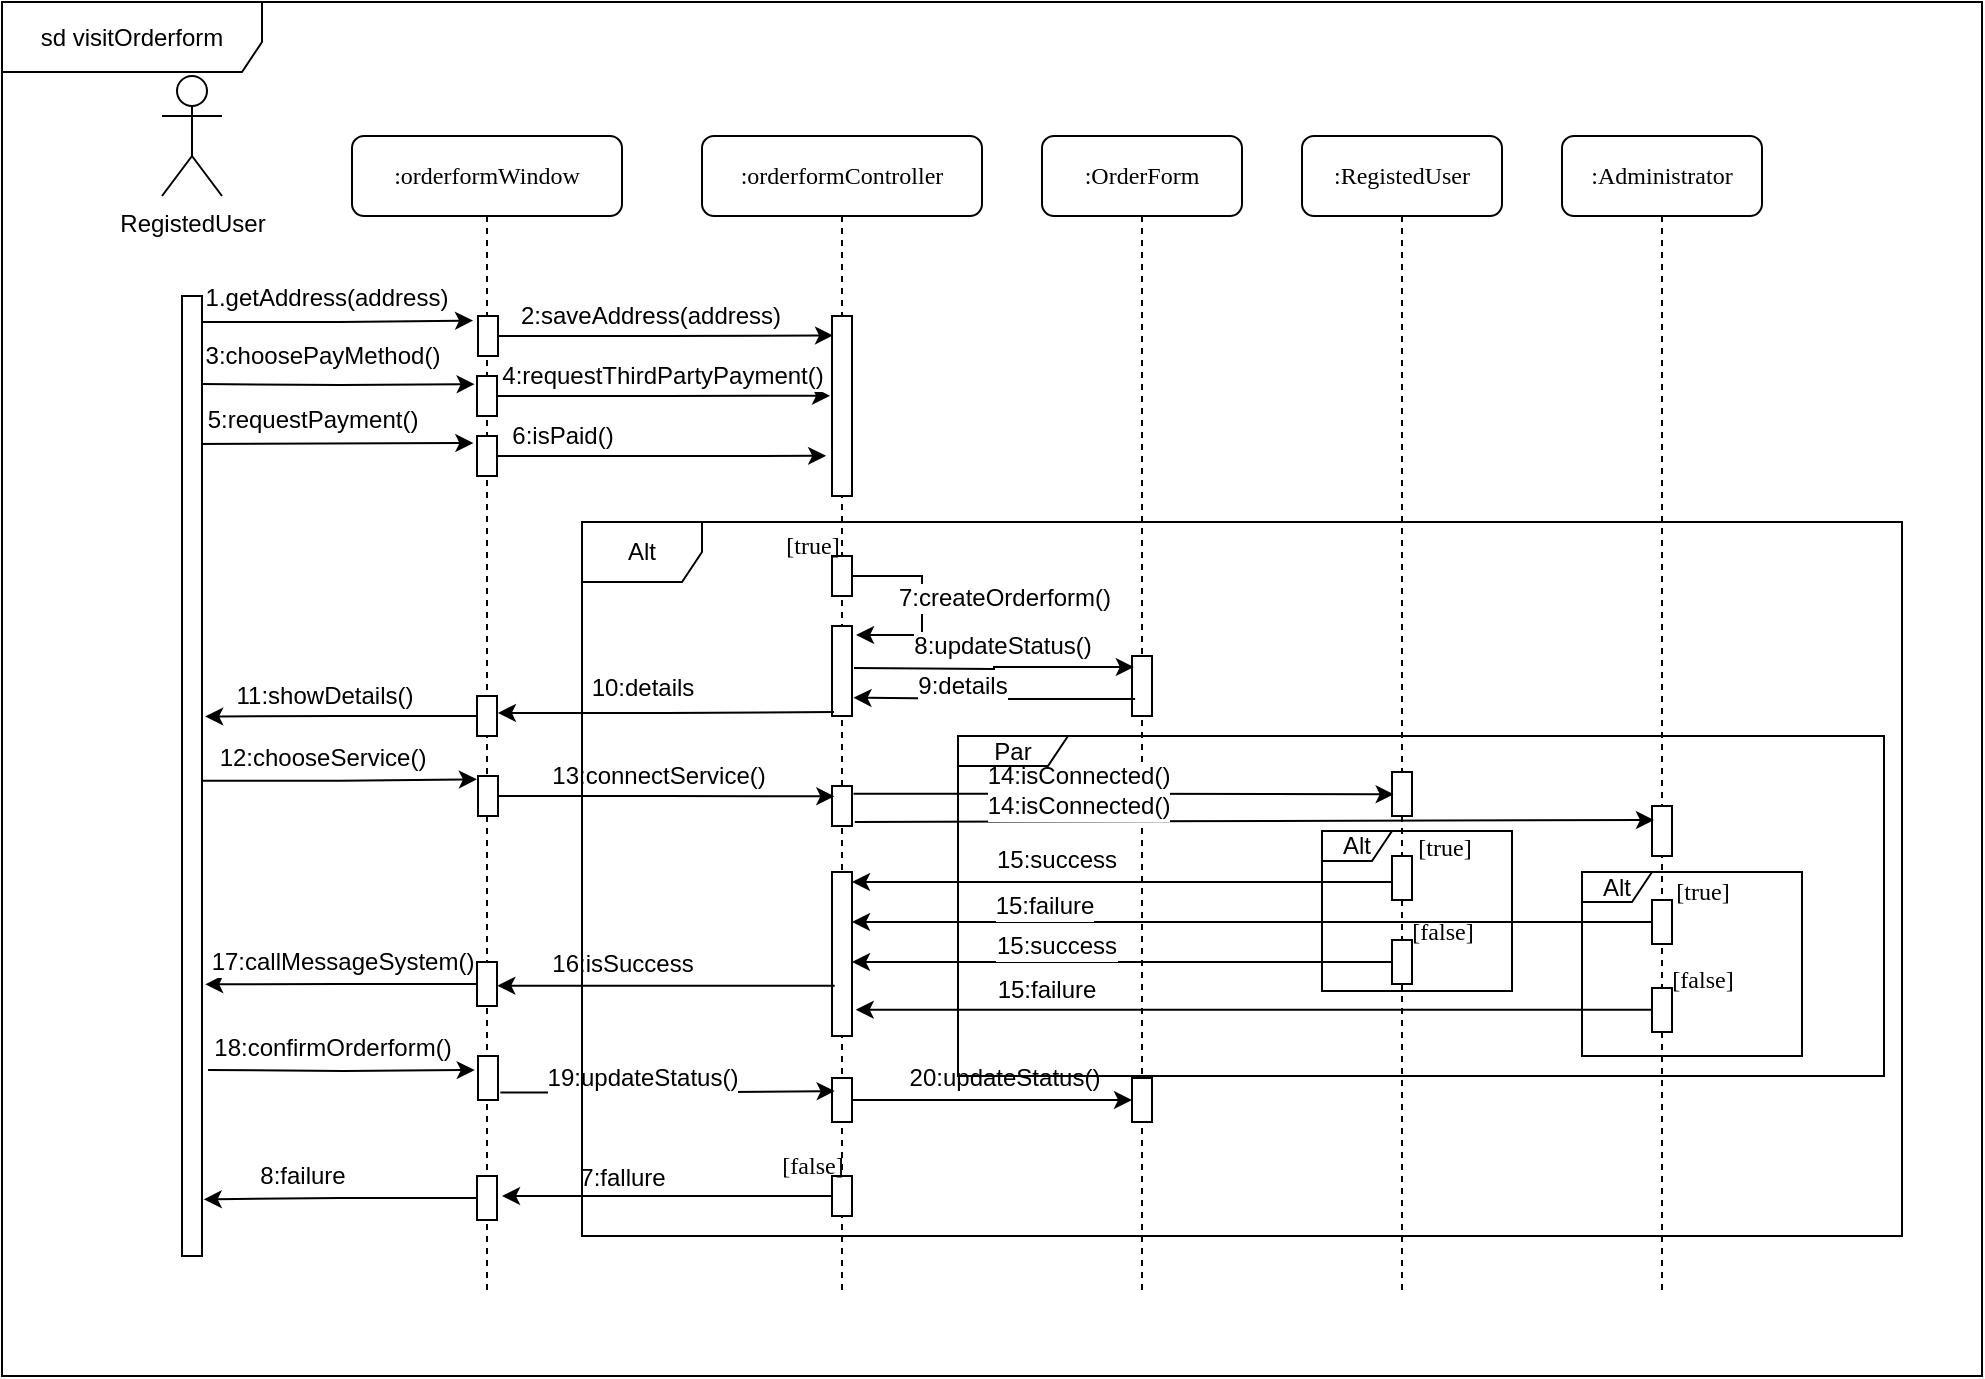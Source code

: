 <mxfile version="10.6.9" type="device"><diagram name="Page-1" id="13e1069c-82ec-6db2-03f1-153e76fe0fe0"><mxGraphModel dx="3443" dy="1243" grid="1" gridSize="10" guides="1" tooltips="1" connect="1" arrows="1" fold="1" page="1" pageScale="1" pageWidth="1100" pageHeight="850" background="#ffffff" math="0" shadow="0"><root><mxCell id="0"/><mxCell id="1" parent="0"/><mxCell id="7baba1c4bc27f4b0-2" value=":orderformController" style="shape=umlLifeline;perimeter=lifelinePerimeter;whiteSpace=wrap;html=1;container=1;collapsible=0;recursiveResize=0;outlineConnect=0;rounded=1;shadow=0;comic=0;labelBackgroundColor=none;strokeColor=#000000;strokeWidth=1;fillColor=#FFFFFF;fontFamily=Verdana;fontSize=12;fontColor=#000000;align=center;" parent="1" vertex="1"><mxGeometry x="250" y="80" width="140" height="580" as="geometry"/></mxCell><mxCell id="7baba1c4bc27f4b0-10" value="" style="html=1;points=[];perimeter=orthogonalPerimeter;rounded=0;shadow=0;comic=0;labelBackgroundColor=none;strokeColor=#000000;strokeWidth=1;fillColor=#FFFFFF;fontFamily=Verdana;fontSize=12;fontColor=#000000;align=center;" parent="7baba1c4bc27f4b0-2" vertex="1"><mxGeometry x="65" y="90" width="10" height="90" as="geometry"/></mxCell><mxCell id="jjI90ZW0BIx-DNlYP1w9-26" value="[true]" style="html=1;points=[];perimeter=orthogonalPerimeter;rounded=0;shadow=0;comic=0;labelBackgroundColor=none;strokeColor=#000000;strokeWidth=1;fillColor=#FFFFFF;fontFamily=Verdana;fontSize=12;fontColor=#000000;align=center;spacingTop=-30;spacingLeft=-30;" vertex="1" parent="7baba1c4bc27f4b0-2"><mxGeometry x="65" y="210" width="10" height="20" as="geometry"/></mxCell><mxCell id="jjI90ZW0BIx-DNlYP1w9-27" value="[false]" style="html=1;points=[];perimeter=orthogonalPerimeter;rounded=0;shadow=0;comic=0;labelBackgroundColor=none;strokeColor=#000000;strokeWidth=1;fillColor=#FFFFFF;fontFamily=Verdana;fontSize=12;fontColor=#000000;align=center;spacingTop=-30;spacingLeft=-30;" vertex="1" parent="7baba1c4bc27f4b0-2"><mxGeometry x="65" y="520" width="10" height="20" as="geometry"/></mxCell><mxCell id="jjI90ZW0BIx-DNlYP1w9-29" value="" style="html=1;points=[];perimeter=orthogonalPerimeter;rounded=0;shadow=0;comic=0;labelBackgroundColor=none;strokeColor=#000000;strokeWidth=1;fillColor=#FFFFFF;fontFamily=Verdana;fontSize=12;fontColor=#000000;align=center;" vertex="1" parent="7baba1c4bc27f4b0-2"><mxGeometry x="65" y="245" width="10" height="45" as="geometry"/></mxCell><mxCell id="jjI90ZW0BIx-DNlYP1w9-37" style="edgeStyle=orthogonalEdgeStyle;rounded=0;orthogonalLoop=1;jettySize=auto;html=1;entryX=1.204;entryY=0.1;entryDx=0;entryDy=0;entryPerimeter=0;" edge="1" parent="7baba1c4bc27f4b0-2" source="jjI90ZW0BIx-DNlYP1w9-26" target="jjI90ZW0BIx-DNlYP1w9-29"><mxGeometry relative="1" as="geometry"><mxPoint x="90" y="250" as="targetPoint"/><Array as="points"><mxPoint x="110" y="220"/><mxPoint x="110" y="250"/></Array></mxGeometry></mxCell><mxCell id="jjI90ZW0BIx-DNlYP1w9-45" value="" style="html=1;points=[];perimeter=orthogonalPerimeter;rounded=0;shadow=0;comic=0;labelBackgroundColor=none;strokeColor=#000000;strokeWidth=1;fillColor=#FFFFFF;fontFamily=Verdana;fontSize=12;fontColor=#000000;align=center;" vertex="1" parent="7baba1c4bc27f4b0-2"><mxGeometry x="65" y="325" width="10" height="20" as="geometry"/></mxCell><mxCell id="jjI90ZW0BIx-DNlYP1w9-58" value="" style="html=1;points=[];perimeter=orthogonalPerimeter;rounded=0;shadow=0;comic=0;labelBackgroundColor=none;strokeColor=#000000;strokeWidth=1;fillColor=#FFFFFF;fontFamily=Verdana;fontSize=12;fontColor=#000000;align=center;" vertex="1" parent="7baba1c4bc27f4b0-2"><mxGeometry x="65" y="368" width="10" height="82" as="geometry"/></mxCell><mxCell id="jjI90ZW0BIx-DNlYP1w9-74" value="" style="html=1;points=[];perimeter=orthogonalPerimeter;rounded=0;shadow=0;comic=0;labelBackgroundColor=none;strokeColor=#000000;strokeWidth=1;fillColor=#FFFFFF;fontFamily=Verdana;fontSize=12;fontColor=#000000;align=center;" vertex="1" parent="7baba1c4bc27f4b0-2"><mxGeometry x="65" y="471" width="10" height="22" as="geometry"/></mxCell><mxCell id="7baba1c4bc27f4b0-3" value=":OrderForm" style="shape=umlLifeline;perimeter=lifelinePerimeter;whiteSpace=wrap;html=1;container=1;collapsible=0;recursiveResize=0;outlineConnect=0;rounded=1;shadow=0;comic=0;labelBackgroundColor=none;strokeColor=#000000;strokeWidth=1;fillColor=#FFFFFF;fontFamily=Verdana;fontSize=12;fontColor=#000000;align=center;" parent="1" vertex="1"><mxGeometry x="420" y="80" width="100" height="580" as="geometry"/></mxCell><mxCell id="7baba1c4bc27f4b0-13" value="" style="html=1;points=[];perimeter=orthogonalPerimeter;rounded=0;shadow=0;comic=0;labelBackgroundColor=none;strokeColor=#000000;strokeWidth=1;fillColor=#FFFFFF;fontFamily=Verdana;fontSize=12;fontColor=#000000;align=center;" parent="7baba1c4bc27f4b0-3" vertex="1"><mxGeometry x="45" y="260" width="10" height="30" as="geometry"/></mxCell><mxCell id="jjI90ZW0BIx-DNlYP1w9-77" value="" style="html=1;points=[];perimeter=orthogonalPerimeter;rounded=0;shadow=0;comic=0;labelBackgroundColor=none;strokeColor=#000000;strokeWidth=1;fillColor=#FFFFFF;fontFamily=Verdana;fontSize=12;fontColor=#000000;align=center;" vertex="1" parent="7baba1c4bc27f4b0-3"><mxGeometry x="45" y="471" width="10" height="22" as="geometry"/></mxCell><mxCell id="7baba1c4bc27f4b0-4" value=":RegistedUser" style="shape=umlLifeline;perimeter=lifelinePerimeter;whiteSpace=wrap;html=1;container=1;collapsible=0;recursiveResize=0;outlineConnect=0;rounded=1;shadow=0;comic=0;labelBackgroundColor=none;strokeColor=#000000;strokeWidth=1;fillColor=#FFFFFF;fontFamily=Verdana;fontSize=12;fontColor=#000000;align=center;" parent="1" vertex="1"><mxGeometry x="550" y="80" width="100" height="580" as="geometry"/></mxCell><mxCell id="jjI90ZW0BIx-DNlYP1w9-53" value="[true]" style="html=1;points=[];perimeter=orthogonalPerimeter;rounded=0;shadow=0;comic=0;labelBackgroundColor=none;strokeColor=#000000;strokeWidth=1;fillColor=#FFFFFF;fontFamily=Verdana;fontSize=12;fontColor=#000000;align=center;spacingTop=-30;spacingLeft=41;" vertex="1" parent="7baba1c4bc27f4b0-4"><mxGeometry x="45" y="360" width="10" height="22" as="geometry"/></mxCell><mxCell id="jjI90ZW0BIx-DNlYP1w9-54" value="[false]" style="html=1;points=[];perimeter=orthogonalPerimeter;rounded=0;shadow=0;comic=0;labelBackgroundColor=none;strokeColor=#000000;strokeWidth=1;fillColor=#FFFFFF;fontFamily=Verdana;fontSize=12;fontColor=#000000;align=center;spacingTop=-30;spacingLeft=40;" vertex="1" parent="7baba1c4bc27f4b0-4"><mxGeometry x="45" y="402" width="10" height="22" as="geometry"/></mxCell><mxCell id="7baba1c4bc27f4b0-5" value=":Administrator" style="shape=umlLifeline;perimeter=lifelinePerimeter;whiteSpace=wrap;html=1;container=1;collapsible=0;recursiveResize=0;outlineConnect=0;rounded=1;shadow=0;comic=0;labelBackgroundColor=none;strokeColor=#000000;strokeWidth=1;fillColor=#FFFFFF;fontFamily=Verdana;fontSize=12;fontColor=#000000;align=center;" parent="1" vertex="1"><mxGeometry x="680" y="80" width="100" height="580" as="geometry"/></mxCell><mxCell id="7baba1c4bc27f4b0-19" value="" style="html=1;points=[];perimeter=orthogonalPerimeter;rounded=0;shadow=0;comic=0;labelBackgroundColor=none;strokeColor=#000000;strokeWidth=1;fillColor=#FFFFFF;fontFamily=Verdana;fontSize=12;fontColor=#000000;align=center;" parent="7baba1c4bc27f4b0-5" vertex="1"><mxGeometry x="45" y="335" width="10" height="25" as="geometry"/></mxCell><mxCell id="jjI90ZW0BIx-DNlYP1w9-56" value="[true]" style="html=1;points=[];perimeter=orthogonalPerimeter;rounded=0;shadow=0;comic=0;labelBackgroundColor=none;strokeColor=#000000;strokeWidth=1;fillColor=#FFFFFF;fontFamily=Verdana;fontSize=12;fontColor=#000000;align=center;spacingTop=-30;spacingLeft=40;" vertex="1" parent="7baba1c4bc27f4b0-5"><mxGeometry x="45" y="382" width="10" height="22" as="geometry"/></mxCell><mxCell id="jjI90ZW0BIx-DNlYP1w9-55" value="[false]" style="html=1;points=[];perimeter=orthogonalPerimeter;rounded=0;shadow=0;comic=0;labelBackgroundColor=none;strokeColor=#000000;strokeWidth=1;fillColor=#FFFFFF;fontFamily=Verdana;fontSize=12;fontColor=#000000;align=center;spacingLeft=40;spacingTop=-30;" vertex="1" parent="7baba1c4bc27f4b0-5"><mxGeometry x="45" y="426" width="10" height="22" as="geometry"/></mxCell><mxCell id="7baba1c4bc27f4b0-8" value=":orderformWindow" style="shape=umlLifeline;perimeter=lifelinePerimeter;whiteSpace=wrap;html=1;container=1;collapsible=0;recursiveResize=0;outlineConnect=0;rounded=1;shadow=0;comic=0;labelBackgroundColor=none;strokeColor=#000000;strokeWidth=1;fillColor=#FFFFFF;fontFamily=Verdana;fontSize=12;fontColor=#000000;align=center;" parent="1" vertex="1"><mxGeometry x="75" y="80" width="135" height="580" as="geometry"/></mxCell><mxCell id="7baba1c4bc27f4b0-9" value="" style="html=1;points=[];perimeter=orthogonalPerimeter;rounded=0;shadow=0;comic=0;labelBackgroundColor=none;strokeColor=#000000;strokeWidth=1;fillColor=#FFFFFF;fontFamily=Verdana;fontSize=12;fontColor=#000000;align=center;" parent="7baba1c4bc27f4b0-8" vertex="1"><mxGeometry x="63" y="90" width="10" height="20" as="geometry"/></mxCell><mxCell id="jjI90ZW0BIx-DNlYP1w9-8" value="" style="html=1;points=[];perimeter=orthogonalPerimeter;rounded=0;shadow=0;comic=0;labelBackgroundColor=none;strokeColor=#000000;strokeWidth=1;fillColor=#FFFFFF;fontFamily=Verdana;fontSize=12;fontColor=#000000;align=center;" vertex="1" parent="7baba1c4bc27f4b0-8"><mxGeometry x="62.5" y="120" width="10" height="20" as="geometry"/></mxCell><mxCell id="jjI90ZW0BIx-DNlYP1w9-11" value="" style="html=1;points=[];perimeter=orthogonalPerimeter;rounded=0;shadow=0;comic=0;labelBackgroundColor=none;strokeColor=#000000;strokeWidth=1;fillColor=#FFFFFF;fontFamily=Verdana;fontSize=12;fontColor=#000000;align=center;" vertex="1" parent="7baba1c4bc27f4b0-8"><mxGeometry x="62.5" y="150" width="10" height="20" as="geometry"/></mxCell><mxCell id="jjI90ZW0BIx-DNlYP1w9-14" value="" style="html=1;points=[];perimeter=orthogonalPerimeter;rounded=0;shadow=0;comic=0;labelBackgroundColor=none;strokeColor=#000000;strokeWidth=1;fillColor=#FFFFFF;fontFamily=Verdana;fontSize=12;fontColor=#000000;align=center;" vertex="1" parent="7baba1c4bc27f4b0-8"><mxGeometry x="63" y="320" width="10" height="20" as="geometry"/></mxCell><mxCell id="jjI90ZW0BIx-DNlYP1w9-28" value="" style="html=1;points=[];perimeter=orthogonalPerimeter;rounded=0;shadow=0;comic=0;labelBackgroundColor=none;strokeColor=#000000;strokeWidth=1;fillColor=#FFFFFF;fontFamily=Verdana;fontSize=12;fontColor=#000000;align=center;" vertex="1" parent="7baba1c4bc27f4b0-8"><mxGeometry x="62.5" y="280" width="10" height="20" as="geometry"/></mxCell><mxCell id="jjI90ZW0BIx-DNlYP1w9-66" value="" style="html=1;points=[];perimeter=orthogonalPerimeter;rounded=0;shadow=0;comic=0;labelBackgroundColor=none;strokeColor=#000000;strokeWidth=1;fillColor=#FFFFFF;fontFamily=Verdana;fontSize=12;fontColor=#000000;align=center;" vertex="1" parent="7baba1c4bc27f4b0-8"><mxGeometry x="62.5" y="413" width="10" height="22" as="geometry"/></mxCell><mxCell id="jjI90ZW0BIx-DNlYP1w9-71" value="" style="html=1;points=[];perimeter=orthogonalPerimeter;rounded=0;shadow=0;comic=0;labelBackgroundColor=none;strokeColor=#000000;strokeWidth=1;fillColor=#FFFFFF;fontFamily=Verdana;fontSize=12;fontColor=#000000;align=center;" vertex="1" parent="7baba1c4bc27f4b0-8"><mxGeometry x="63" y="460" width="10" height="22" as="geometry"/></mxCell><mxCell id="jjI90ZW0BIx-DNlYP1w9-82" value="" style="html=1;points=[];perimeter=orthogonalPerimeter;rounded=0;shadow=0;comic=0;labelBackgroundColor=none;strokeColor=#000000;strokeWidth=1;fillColor=#FFFFFF;fontFamily=Verdana;fontSize=12;fontColor=#000000;align=center;" vertex="1" parent="7baba1c4bc27f4b0-8"><mxGeometry x="62.5" y="520" width="10" height="22" as="geometry"/></mxCell><mxCell id="7baba1c4bc27f4b0-37" value="" style="html=1;points=[];perimeter=orthogonalPerimeter;rounded=0;shadow=0;comic=0;labelBackgroundColor=none;strokeColor=#000000;strokeWidth=1;fillColor=#FFFFFF;fontFamily=Verdana;fontSize=12;fontColor=#000000;align=center;" parent="1" vertex="1"><mxGeometry x="595" y="398" width="10" height="22" as="geometry"/></mxCell><mxCell id="jjI90ZW0BIx-DNlYP1w9-1" value="RegistedUser" style="shape=umlActor;verticalLabelPosition=bottom;labelBackgroundColor=#ffffff;verticalAlign=top;html=1;outlineConnect=0;" vertex="1" parent="1"><mxGeometry x="-20" y="50" width="30" height="60" as="geometry"/></mxCell><mxCell id="jjI90ZW0BIx-DNlYP1w9-4" style="edgeStyle=orthogonalEdgeStyle;rounded=0;orthogonalLoop=1;jettySize=auto;html=1;entryX=-0.248;entryY=0.112;entryDx=0;entryDy=0;entryPerimeter=0;exitX=0.936;exitY=0.027;exitDx=0;exitDy=0;exitPerimeter=0;" edge="1" parent="1" source="jjI90ZW0BIx-DNlYP1w9-3" target="7baba1c4bc27f4b0-9"><mxGeometry relative="1" as="geometry"><mxPoint x="15" y="172" as="sourcePoint"/></mxGeometry></mxCell><mxCell id="jjI90ZW0BIx-DNlYP1w9-7" value="1.getAddress(address)" style="text;html=1;resizable=0;points=[];align=center;verticalAlign=middle;labelBackgroundColor=#ffffff;spacingLeft=1;" vertex="1" connectable="0" parent="jjI90ZW0BIx-DNlYP1w9-4"><mxGeometry x="-0.173" y="3" relative="1" as="geometry"><mxPoint x="5" y="-9" as="offset"/></mxGeometry></mxCell><mxCell id="jjI90ZW0BIx-DNlYP1w9-9" style="edgeStyle=orthogonalEdgeStyle;rounded=0;orthogonalLoop=1;jettySize=auto;html=1;entryX=-0.118;entryY=0.204;entryDx=0;entryDy=0;entryPerimeter=0;" edge="1" parent="1" target="jjI90ZW0BIx-DNlYP1w9-8"><mxGeometry relative="1" as="geometry"><mxPoint y="204" as="sourcePoint"/></mxGeometry></mxCell><mxCell id="jjI90ZW0BIx-DNlYP1w9-10" value="3:choosePayMethod()" style="text;html=1;resizable=0;points=[];align=center;verticalAlign=middle;labelBackgroundColor=#ffffff;spacingLeft=2;" vertex="1" connectable="0" parent="jjI90ZW0BIx-DNlYP1w9-9"><mxGeometry x="0.119" y="2" relative="1" as="geometry"><mxPoint x="-17" y="-12" as="offset"/></mxGeometry></mxCell><mxCell id="jjI90ZW0BIx-DNlYP1w9-12" style="rounded=0;orthogonalLoop=1;jettySize=auto;html=1;entryX=-0.182;entryY=0.176;entryDx=0;entryDy=0;entryPerimeter=0;" edge="1" parent="1" target="jjI90ZW0BIx-DNlYP1w9-11"><mxGeometry relative="1" as="geometry"><mxPoint x="-5" y="234" as="sourcePoint"/></mxGeometry></mxCell><mxCell id="jjI90ZW0BIx-DNlYP1w9-13" value="5:requestPayment()" style="text;html=1;resizable=0;points=[];align=center;verticalAlign=middle;labelBackgroundColor=#ffffff;spacingLeft=-2;spacingTop=3;" vertex="1" connectable="0" parent="jjI90ZW0BIx-DNlYP1w9-12"><mxGeometry x="-0.7" relative="1" as="geometry"><mxPoint x="40" y="-14" as="offset"/></mxGeometry></mxCell><mxCell id="jjI90ZW0BIx-DNlYP1w9-15" style="edgeStyle=orthogonalEdgeStyle;rounded=0;orthogonalLoop=1;jettySize=auto;html=1;entryX=-0.054;entryY=0.084;entryDx=0;entryDy=0;entryPerimeter=0;exitX=0.934;exitY=0.505;exitDx=0;exitDy=0;exitPerimeter=0;" edge="1" parent="1" source="jjI90ZW0BIx-DNlYP1w9-3" target="jjI90ZW0BIx-DNlYP1w9-14"><mxGeometry relative="1" as="geometry"/></mxCell><mxCell id="jjI90ZW0BIx-DNlYP1w9-17" value="12:chooseService()" style="text;html=1;resizable=0;points=[];align=center;verticalAlign=middle;labelBackgroundColor=#ffffff;" vertex="1" connectable="0" parent="jjI90ZW0BIx-DNlYP1w9-15"><mxGeometry x="-0.364" relative="1" as="geometry"><mxPoint x="16" y="-12" as="offset"/></mxGeometry></mxCell><mxCell id="jjI90ZW0BIx-DNlYP1w9-72" style="edgeStyle=orthogonalEdgeStyle;rounded=0;orthogonalLoop=1;jettySize=auto;html=1;entryX=-0.162;entryY=0.318;entryDx=0;entryDy=0;entryPerimeter=0;" edge="1" parent="1" target="jjI90ZW0BIx-DNlYP1w9-71"><mxGeometry relative="1" as="geometry"><mxPoint x="3" y="547" as="sourcePoint"/></mxGeometry></mxCell><mxCell id="jjI90ZW0BIx-DNlYP1w9-73" value="18:confirmOrderform()" style="text;html=1;resizable=0;points=[];align=center;verticalAlign=middle;labelBackgroundColor=#ffffff;spacingTop=12;spacingLeft=-9;" vertex="1" connectable="0" parent="jjI90ZW0BIx-DNlYP1w9-72"><mxGeometry x="0.227" y="3" relative="1" as="geometry"><mxPoint x="-15.5" y="-14" as="offset"/></mxGeometry></mxCell><mxCell id="jjI90ZW0BIx-DNlYP1w9-3" value="" style="html=1;points=[];perimeter=orthogonalPerimeter;rounded=0;shadow=0;comic=0;labelBackgroundColor=none;strokeColor=#000000;strokeWidth=1;fillColor=#FFFFFF;fontFamily=Verdana;fontSize=12;fontColor=#000000;align=center;" vertex="1" parent="1"><mxGeometry x="-10" y="160" width="10" height="480" as="geometry"/></mxCell><mxCell id="jjI90ZW0BIx-DNlYP1w9-18" style="edgeStyle=orthogonalEdgeStyle;rounded=0;orthogonalLoop=1;jettySize=auto;html=1;entryX=0.052;entryY=0.108;entryDx=0;entryDy=0;entryPerimeter=0;" edge="1" parent="1" source="7baba1c4bc27f4b0-9" target="7baba1c4bc27f4b0-10"><mxGeometry relative="1" as="geometry"><mxPoint x="307" y="180" as="targetPoint"/></mxGeometry></mxCell><mxCell id="jjI90ZW0BIx-DNlYP1w9-22" value="2:saveAddress(address)" style="text;html=1;resizable=0;points=[];align=center;verticalAlign=middle;labelBackgroundColor=#ffffff;" vertex="1" connectable="0" parent="jjI90ZW0BIx-DNlYP1w9-18"><mxGeometry x="-0.161" y="2" relative="1" as="geometry"><mxPoint x="5" y="-8" as="offset"/></mxGeometry></mxCell><mxCell id="jjI90ZW0BIx-DNlYP1w9-20" style="edgeStyle=orthogonalEdgeStyle;rounded=0;orthogonalLoop=1;jettySize=auto;html=1;entryX=-0.1;entryY=0.443;entryDx=0;entryDy=0;entryPerimeter=0;" edge="1" parent="1" source="jjI90ZW0BIx-DNlYP1w9-8" target="7baba1c4bc27f4b0-10"><mxGeometry relative="1" as="geometry"><mxPoint x="300" y="210" as="targetPoint"/></mxGeometry></mxCell><mxCell id="jjI90ZW0BIx-DNlYP1w9-23" value="4:requestThirdPartyPayment()" style="text;html=1;resizable=0;points=[];align=center;verticalAlign=middle;labelBackgroundColor=#ffffff;" vertex="1" connectable="0" parent="jjI90ZW0BIx-DNlYP1w9-20"><mxGeometry x="-0.729" y="1" relative="1" as="geometry"><mxPoint x="59.5" y="-9" as="offset"/></mxGeometry></mxCell><mxCell id="jjI90ZW0BIx-DNlYP1w9-21" style="edgeStyle=orthogonalEdgeStyle;rounded=0;orthogonalLoop=1;jettySize=auto;html=1;entryX=-0.292;entryY=0.777;entryDx=0;entryDy=0;entryPerimeter=0;" edge="1" parent="1" source="jjI90ZW0BIx-DNlYP1w9-11" target="7baba1c4bc27f4b0-10"><mxGeometry relative="1" as="geometry"/></mxCell><mxCell id="jjI90ZW0BIx-DNlYP1w9-24" value="6:isPaid()" style="text;html=1;resizable=0;points=[];align=center;verticalAlign=middle;labelBackgroundColor=#ffffff;" vertex="1" connectable="0" parent="jjI90ZW0BIx-DNlYP1w9-21"><mxGeometry x="-0.755" y="1" relative="1" as="geometry"><mxPoint x="12.5" y="-9" as="offset"/></mxGeometry></mxCell><mxCell id="jjI90ZW0BIx-DNlYP1w9-33" style="edgeStyle=orthogonalEdgeStyle;rounded=0;orthogonalLoop=1;jettySize=auto;html=1;entryX=0.092;entryY=0.184;entryDx=0;entryDy=0;entryPerimeter=0;" edge="1" parent="1" target="7baba1c4bc27f4b0-13"><mxGeometry relative="1" as="geometry"><mxPoint x="326" y="346" as="sourcePoint"/></mxGeometry></mxCell><mxCell id="jjI90ZW0BIx-DNlYP1w9-34" value="8:updateStatus()" style="text;html=1;resizable=0;points=[];align=center;verticalAlign=middle;labelBackgroundColor=#ffffff;" vertex="1" connectable="0" parent="jjI90ZW0BIx-DNlYP1w9-33"><mxGeometry x="0.282" y="-2" relative="1" as="geometry"><mxPoint x="-16" y="-13" as="offset"/></mxGeometry></mxCell><mxCell id="jjI90ZW0BIx-DNlYP1w9-35" value="7:createOrderform()" style="text;html=1;resizable=0;points=[];align=center;verticalAlign=middle;labelBackgroundColor=#ffffff;" vertex="1" connectable="0" parent="1"><mxGeometry x="380" y="335" as="geometry"><mxPoint x="21" y="-24" as="offset"/></mxGeometry></mxCell><mxCell id="jjI90ZW0BIx-DNlYP1w9-38" style="edgeStyle=orthogonalEdgeStyle;rounded=0;orthogonalLoop=1;jettySize=auto;html=1;entryX=1.076;entryY=0.797;entryDx=0;entryDy=0;entryPerimeter=0;exitX=0.156;exitY=0.717;exitDx=0;exitDy=0;exitPerimeter=0;" edge="1" parent="1" source="7baba1c4bc27f4b0-13" target="jjI90ZW0BIx-DNlYP1w9-29"><mxGeometry relative="1" as="geometry"/></mxCell><mxCell id="jjI90ZW0BIx-DNlYP1w9-39" value="9:details" style="text;html=1;resizable=0;points=[];align=center;verticalAlign=middle;labelBackgroundColor=#ffffff;" vertex="1" connectable="0" parent="jjI90ZW0BIx-DNlYP1w9-38"><mxGeometry x="-0.222" y="2" relative="1" as="geometry"><mxPoint x="-32" y="-9" as="offset"/></mxGeometry></mxCell><mxCell id="jjI90ZW0BIx-DNlYP1w9-40" style="edgeStyle=orthogonalEdgeStyle;rounded=0;orthogonalLoop=1;jettySize=auto;html=1;entryX=1.048;entryY=0.422;entryDx=0;entryDy=0;entryPerimeter=0;" edge="1" parent="1" target="jjI90ZW0BIx-DNlYP1w9-28"><mxGeometry relative="1" as="geometry"><mxPoint x="316" y="368" as="sourcePoint"/></mxGeometry></mxCell><mxCell id="jjI90ZW0BIx-DNlYP1w9-41" value="10:details" style="text;html=1;resizable=0;points=[];align=center;verticalAlign=middle;labelBackgroundColor=#ffffff;" vertex="1" connectable="0" parent="jjI90ZW0BIx-DNlYP1w9-40"><mxGeometry x="0.143" y="1" relative="1" as="geometry"><mxPoint y="-14" as="offset"/></mxGeometry></mxCell><mxCell id="jjI90ZW0BIx-DNlYP1w9-42" style="edgeStyle=orthogonalEdgeStyle;rounded=0;orthogonalLoop=1;jettySize=auto;html=1;entryX=1.16;entryY=0.438;entryDx=0;entryDy=0;entryPerimeter=0;" edge="1" parent="1" source="jjI90ZW0BIx-DNlYP1w9-28" target="jjI90ZW0BIx-DNlYP1w9-3"><mxGeometry relative="1" as="geometry"/></mxCell><mxCell id="jjI90ZW0BIx-DNlYP1w9-43" value="11:showDetails()" style="text;html=1;resizable=0;points=[];align=center;verticalAlign=middle;labelBackgroundColor=#ffffff;" vertex="1" connectable="0" parent="jjI90ZW0BIx-DNlYP1w9-42"><mxGeometry x="0.273" y="-2" relative="1" as="geometry"><mxPoint x="9.5" y="-8" as="offset"/></mxGeometry></mxCell><mxCell id="jjI90ZW0BIx-DNlYP1w9-46" style="edgeStyle=orthogonalEdgeStyle;rounded=0;orthogonalLoop=1;jettySize=auto;html=1;entryX=0.116;entryY=0.258;entryDx=0;entryDy=0;entryPerimeter=0;" edge="1" parent="1" source="jjI90ZW0BIx-DNlYP1w9-14" target="jjI90ZW0BIx-DNlYP1w9-45"><mxGeometry relative="1" as="geometry"><mxPoint x="310" y="410" as="targetPoint"/></mxGeometry></mxCell><mxCell id="jjI90ZW0BIx-DNlYP1w9-47" value="13:connectService()" style="text;html=1;resizable=0;points=[];align=center;verticalAlign=middle;labelBackgroundColor=#ffffff;" vertex="1" connectable="0" parent="jjI90ZW0BIx-DNlYP1w9-46"><mxGeometry x="0.324" y="3" relative="1" as="geometry"><mxPoint x="-32" y="-7" as="offset"/></mxGeometry></mxCell><mxCell id="jjI90ZW0BIx-DNlYP1w9-48" style="edgeStyle=orthogonalEdgeStyle;rounded=0;orthogonalLoop=1;jettySize=auto;html=1;exitX=1.076;exitY=0.194;exitDx=0;exitDy=0;exitPerimeter=0;entryX=0.084;entryY=0.506;entryDx=0;entryDy=0;entryPerimeter=0;" edge="1" parent="1" source="jjI90ZW0BIx-DNlYP1w9-45" target="7baba1c4bc27f4b0-37"><mxGeometry relative="1" as="geometry"><mxPoint x="596" y="415" as="targetPoint"/></mxGeometry></mxCell><mxCell id="jjI90ZW0BIx-DNlYP1w9-51" value="14:isConnected()" style="text;html=1;resizable=0;points=[];align=center;verticalAlign=middle;labelBackgroundColor=#ffffff;spacingLeft=-4;" vertex="1" connectable="0" parent="jjI90ZW0BIx-DNlYP1w9-48"><mxGeometry x="0.289" y="-1" relative="1" as="geometry"><mxPoint x="-60" y="-10" as="offset"/></mxGeometry></mxCell><mxCell id="jjI90ZW0BIx-DNlYP1w9-49" style="rounded=0;orthogonalLoop=1;jettySize=auto;html=1;exitX=1.14;exitY=0.898;exitDx=0;exitDy=0;exitPerimeter=0;" edge="1" parent="1" source="jjI90ZW0BIx-DNlYP1w9-45"><mxGeometry relative="1" as="geometry"><mxPoint x="726" y="422" as="targetPoint"/></mxGeometry></mxCell><mxCell id="jjI90ZW0BIx-DNlYP1w9-52" value="14:isConnected()&lt;br&gt;" style="text;html=1;resizable=0;points=[];align=center;verticalAlign=middle;labelBackgroundColor=#ffffff;" vertex="1" connectable="0" parent="jjI90ZW0BIx-DNlYP1w9-49"><mxGeometry x="0.641" relative="1" as="geometry"><mxPoint x="-216.5" y="-7" as="offset"/></mxGeometry></mxCell><mxCell id="jjI90ZW0BIx-DNlYP1w9-57" style="rounded=0;orthogonalLoop=1;jettySize=auto;html=1;" edge="1" parent="1" source="jjI90ZW0BIx-DNlYP1w9-53"><mxGeometry relative="1" as="geometry"><mxPoint x="325" y="453" as="targetPoint"/></mxGeometry></mxCell><mxCell id="jjI90ZW0BIx-DNlYP1w9-62" value="15:success" style="text;html=1;resizable=0;points=[];align=center;verticalAlign=middle;labelBackgroundColor=#ffffff;spacingLeft=-5;spacingTop=3;" vertex="1" connectable="0" parent="jjI90ZW0BIx-DNlYP1w9-57"><mxGeometry x="0.12" y="-1" relative="1" as="geometry"><mxPoint x="-14.5" y="-11.5" as="offset"/></mxGeometry></mxCell><mxCell id="jjI90ZW0BIx-DNlYP1w9-59" style="edgeStyle=orthogonalEdgeStyle;rounded=0;orthogonalLoop=1;jettySize=auto;html=1;" edge="1" parent="1" source="jjI90ZW0BIx-DNlYP1w9-56"><mxGeometry relative="1" as="geometry"><mxPoint x="325" y="473" as="targetPoint"/></mxGeometry></mxCell><mxCell id="jjI90ZW0BIx-DNlYP1w9-64" value="15:failure" style="text;html=1;resizable=0;points=[];align=center;verticalAlign=middle;labelBackgroundColor=#ffffff;spacingTop=4;" vertex="1" connectable="0" parent="jjI90ZW0BIx-DNlYP1w9-59"><mxGeometry x="0.356" y="-4" relative="1" as="geometry"><mxPoint x="-33" y="-7" as="offset"/></mxGeometry></mxCell><mxCell id="jjI90ZW0BIx-DNlYP1w9-60" style="edgeStyle=orthogonalEdgeStyle;rounded=0;orthogonalLoop=1;jettySize=auto;html=1;" edge="1" parent="1" source="jjI90ZW0BIx-DNlYP1w9-54"><mxGeometry relative="1" as="geometry"><mxPoint x="325" y="493" as="targetPoint"/></mxGeometry></mxCell><mxCell id="jjI90ZW0BIx-DNlYP1w9-63" value="15:success" style="text;html=1;resizable=0;points=[];align=center;verticalAlign=middle;labelBackgroundColor=#ffffff;spacingLeft=13;" vertex="1" connectable="0" parent="jjI90ZW0BIx-DNlYP1w9-60"><mxGeometry x="0.186" relative="1" as="geometry"><mxPoint x="-15" y="-8.5" as="offset"/></mxGeometry></mxCell><mxCell id="jjI90ZW0BIx-DNlYP1w9-61" style="rounded=0;orthogonalLoop=1;jettySize=auto;html=1;entryX=1.187;entryY=0.84;entryDx=0;entryDy=0;entryPerimeter=0;" edge="1" parent="1" source="jjI90ZW0BIx-DNlYP1w9-55" target="jjI90ZW0BIx-DNlYP1w9-58"><mxGeometry relative="1" as="geometry"><mxPoint x="450" y="540" as="targetPoint"/></mxGeometry></mxCell><mxCell id="jjI90ZW0BIx-DNlYP1w9-65" value="15:failure" style="text;html=1;resizable=0;points=[];align=center;verticalAlign=middle;labelBackgroundColor=#ffffff;spacingTop=3;spacingLeft=3;" vertex="1" connectable="0" parent="jjI90ZW0BIx-DNlYP1w9-61"><mxGeometry x="0.394" y="-1" relative="1" as="geometry"><mxPoint x="-27.5" y="-10.5" as="offset"/></mxGeometry></mxCell><mxCell id="jjI90ZW0BIx-DNlYP1w9-67" style="edgeStyle=orthogonalEdgeStyle;rounded=0;orthogonalLoop=1;jettySize=auto;html=1;entryX=1.017;entryY=0.538;entryDx=0;entryDy=0;entryPerimeter=0;exitX=0.133;exitY=0.693;exitDx=0;exitDy=0;exitPerimeter=0;" edge="1" parent="1" source="jjI90ZW0BIx-DNlYP1w9-58" target="jjI90ZW0BIx-DNlYP1w9-66"><mxGeometry relative="1" as="geometry"/></mxCell><mxCell id="jjI90ZW0BIx-DNlYP1w9-69" value="16:isSuccess" style="text;html=1;resizable=0;points=[];align=center;verticalAlign=middle;labelBackgroundColor=#ffffff;" vertex="1" connectable="0" parent="jjI90ZW0BIx-DNlYP1w9-67"><mxGeometry x="0.297" y="-3" relative="1" as="geometry"><mxPoint x="2.5" y="-8.5" as="offset"/></mxGeometry></mxCell><mxCell id="jjI90ZW0BIx-DNlYP1w9-68" style="edgeStyle=orthogonalEdgeStyle;rounded=0;orthogonalLoop=1;jettySize=auto;html=1;entryX=1.16;entryY=0.717;entryDx=0;entryDy=0;entryPerimeter=0;" edge="1" parent="1" source="jjI90ZW0BIx-DNlYP1w9-66" target="jjI90ZW0BIx-DNlYP1w9-3"><mxGeometry relative="1" as="geometry"/></mxCell><mxCell id="jjI90ZW0BIx-DNlYP1w9-70" value="17:callMessageSystem()" style="text;html=1;resizable=0;points=[];align=center;verticalAlign=middle;labelBackgroundColor=#ffffff;" vertex="1" connectable="0" parent="jjI90ZW0BIx-DNlYP1w9-68"><mxGeometry x="0.235" y="1" relative="1" as="geometry"><mxPoint x="16" y="-12.5" as="offset"/></mxGeometry></mxCell><mxCell id="jjI90ZW0BIx-DNlYP1w9-75" style="edgeStyle=orthogonalEdgeStyle;rounded=0;orthogonalLoop=1;jettySize=auto;html=1;exitX=1.118;exitY=0.832;exitDx=0;exitDy=0;exitPerimeter=0;entryX=0.133;entryY=0.297;entryDx=0;entryDy=0;entryPerimeter=0;" edge="1" parent="1" source="jjI90ZW0BIx-DNlYP1w9-71" target="jjI90ZW0BIx-DNlYP1w9-74"><mxGeometry relative="1" as="geometry"/></mxCell><mxCell id="jjI90ZW0BIx-DNlYP1w9-76" value="19:updateStatus()" style="text;html=1;resizable=0;points=[];align=center;verticalAlign=middle;labelBackgroundColor=#ffffff;" vertex="1" connectable="0" parent="jjI90ZW0BIx-DNlYP1w9-75"><mxGeometry x="0.271" relative="1" as="geometry"><mxPoint x="-35.5" y="-6.5" as="offset"/></mxGeometry></mxCell><mxCell id="jjI90ZW0BIx-DNlYP1w9-78" style="edgeStyle=orthogonalEdgeStyle;rounded=0;orthogonalLoop=1;jettySize=auto;html=1;" edge="1" parent="1" source="jjI90ZW0BIx-DNlYP1w9-74" target="jjI90ZW0BIx-DNlYP1w9-77"><mxGeometry relative="1" as="geometry"/></mxCell><mxCell id="jjI90ZW0BIx-DNlYP1w9-79" value="20:updateStatus()" style="text;html=1;resizable=0;points=[];align=center;verticalAlign=middle;labelBackgroundColor=#ffffff;" vertex="1" connectable="0" parent="jjI90ZW0BIx-DNlYP1w9-78"><mxGeometry x="0.263" y="4" relative="1" as="geometry"><mxPoint x="-13" y="-7" as="offset"/></mxGeometry></mxCell><mxCell id="jjI90ZW0BIx-DNlYP1w9-84" style="edgeStyle=orthogonalEdgeStyle;rounded=0;orthogonalLoop=1;jettySize=auto;html=1;" edge="1" parent="1" source="jjI90ZW0BIx-DNlYP1w9-27"><mxGeometry relative="1" as="geometry"><mxPoint x="150" y="610" as="targetPoint"/></mxGeometry></mxCell><mxCell id="jjI90ZW0BIx-DNlYP1w9-85" value="7:fallure" style="text;html=1;resizable=0;points=[];align=center;verticalAlign=middle;labelBackgroundColor=#ffffff;" vertex="1" connectable="0" parent="jjI90ZW0BIx-DNlYP1w9-84"><mxGeometry x="0.27" y="-1" relative="1" as="geometry"><mxPoint x="-0.5" y="-9" as="offset"/></mxGeometry></mxCell><mxCell id="jjI90ZW0BIx-DNlYP1w9-86" style="edgeStyle=orthogonalEdgeStyle;rounded=0;orthogonalLoop=1;jettySize=auto;html=1;entryX=1.085;entryY=0.941;entryDx=0;entryDy=0;entryPerimeter=0;" edge="1" parent="1" source="jjI90ZW0BIx-DNlYP1w9-82" target="jjI90ZW0BIx-DNlYP1w9-3"><mxGeometry relative="1" as="geometry"/></mxCell><mxCell id="jjI90ZW0BIx-DNlYP1w9-87" value="8:failure" style="text;html=1;resizable=0;points=[];align=center;verticalAlign=middle;labelBackgroundColor=#ffffff;" vertex="1" connectable="0" parent="jjI90ZW0BIx-DNlYP1w9-86"><mxGeometry x="0.239" y="1" relative="1" as="geometry"><mxPoint x="-3" y="-12.5" as="offset"/></mxGeometry></mxCell><mxCell id="jjI90ZW0BIx-DNlYP1w9-89" value="Par" style="shape=umlFrame;whiteSpace=wrap;html=1;width=55;height=15;" vertex="1" parent="1"><mxGeometry x="378" y="380" width="463" height="170" as="geometry"/></mxCell><mxCell id="jjI90ZW0BIx-DNlYP1w9-90" value="Alt" style="shape=umlFrame;whiteSpace=wrap;html=1;width=35;height=15;" vertex="1" parent="1"><mxGeometry x="560" y="427.5" width="95" height="80" as="geometry"/></mxCell><mxCell id="jjI90ZW0BIx-DNlYP1w9-93" value="Alt" style="shape=umlFrame;whiteSpace=wrap;html=1;width=35;height=15;" vertex="1" parent="1"><mxGeometry x="690" y="448" width="110" height="92" as="geometry"/></mxCell><mxCell id="jjI90ZW0BIx-DNlYP1w9-94" value="Alt" style="shape=umlFrame;whiteSpace=wrap;html=1;" vertex="1" parent="1"><mxGeometry x="190" y="273" width="660" height="357" as="geometry"/></mxCell><mxCell id="jjI90ZW0BIx-DNlYP1w9-96" value="sd visitOrderform" style="shape=umlFrame;whiteSpace=wrap;html=1;width=130;height=35;" vertex="1" parent="1"><mxGeometry x="-100" y="13" width="990" height="687" as="geometry"/></mxCell></root></mxGraphModel></diagram></mxfile>